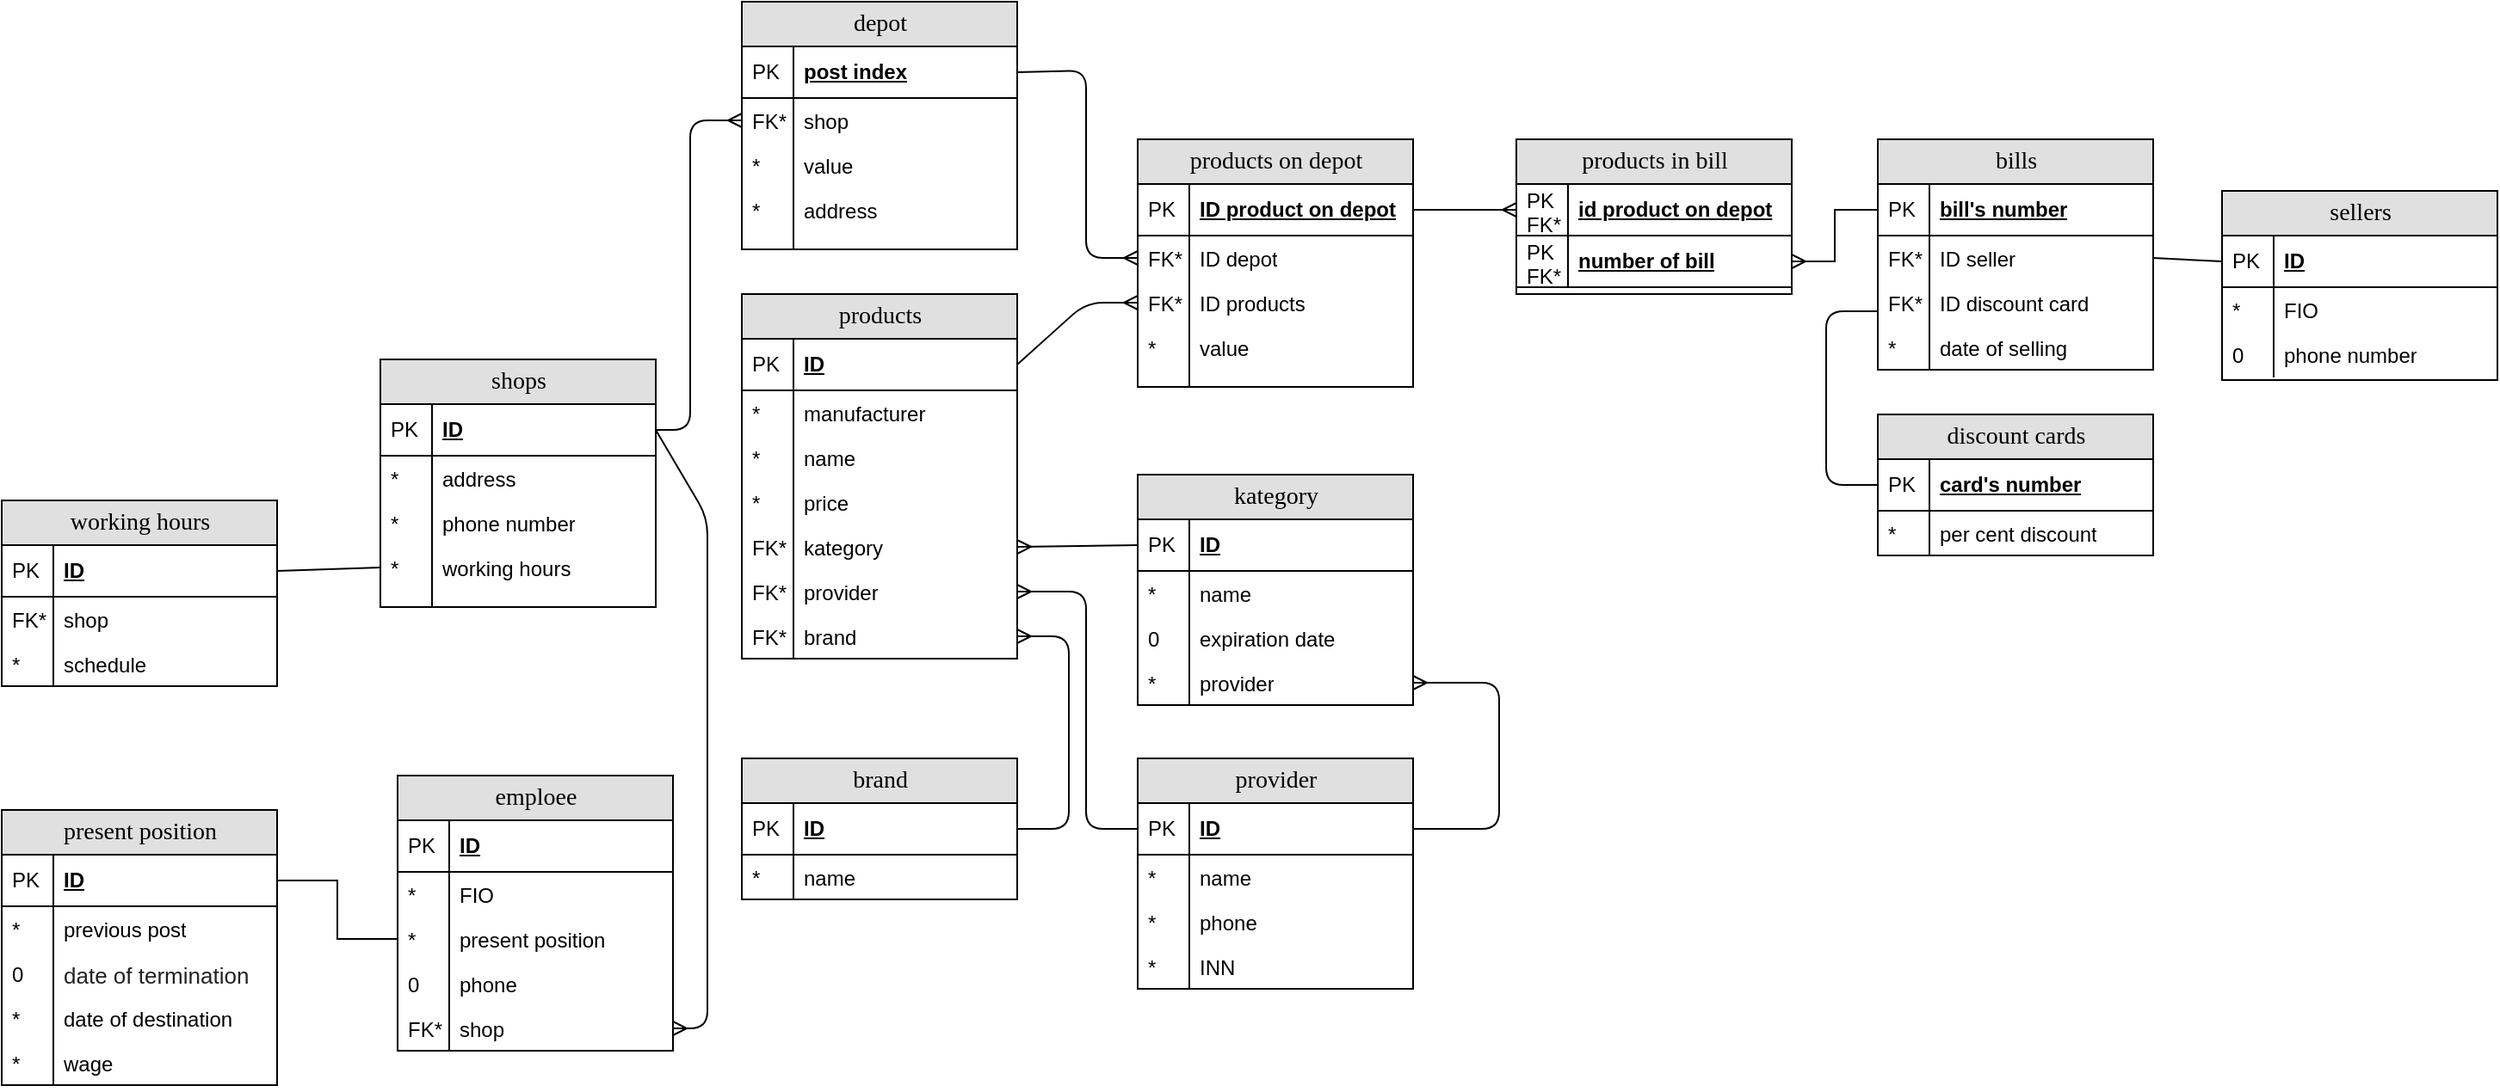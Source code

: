 <mxfile version="14.8.4" type="github">
  <diagram name="Page-1" id="e56a1550-8fbb-45ad-956c-1786394a9013">
    <mxGraphModel dx="1351" dy="923" grid="1" gridSize="10" guides="1" tooltips="1" connect="1" arrows="1" fold="1" page="1" pageScale="1" pageWidth="1700" pageHeight="1100" background="none" math="0" shadow="0">
      <root>
        <mxCell id="0" />
        <mxCell id="1" parent="0" />
        <mxCell id="2e49270ec7c68f3f-80" value="&lt;font style=&quot;vertical-align: inherit&quot;&gt;&lt;font style=&quot;vertical-align: inherit&quot;&gt;shops&lt;/font&gt;&lt;/font&gt;" style="swimlane;html=1;fontStyle=0;childLayout=stackLayout;horizontal=1;startSize=26;fillColor=#e0e0e0;horizontalStack=0;resizeParent=1;resizeLast=0;collapsible=1;marginBottom=0;swimlaneFillColor=#ffffff;align=center;rounded=0;shadow=0;comic=0;labelBackgroundColor=none;strokeWidth=1;fontFamily=Verdana;fontSize=14" parent="1" vertex="1">
          <mxGeometry x="400" y="278" width="160" height="144" as="geometry">
            <mxRectangle x="30" y="358" width="70" height="26" as="alternateBounds" />
          </mxGeometry>
        </mxCell>
        <mxCell id="2e49270ec7c68f3f-81" value="ID" style="shape=partialRectangle;top=0;left=0;right=0;bottom=1;html=1;align=left;verticalAlign=middle;fillColor=none;spacingLeft=34;spacingRight=4;whiteSpace=wrap;overflow=hidden;rotatable=0;points=[[0,0.5],[1,0.5]];portConstraint=eastwest;dropTarget=0;fontStyle=5;" parent="2e49270ec7c68f3f-80" vertex="1">
          <mxGeometry y="26" width="160" height="30" as="geometry" />
        </mxCell>
        <mxCell id="2e49270ec7c68f3f-82" value="PK" style="shape=partialRectangle;top=0;left=0;bottom=0;html=1;fillColor=none;align=left;verticalAlign=middle;spacingLeft=4;spacingRight=4;whiteSpace=wrap;overflow=hidden;rotatable=0;points=[];portConstraint=eastwest;part=1;" parent="2e49270ec7c68f3f-81" vertex="1" connectable="0">
          <mxGeometry width="30" height="30" as="geometry" />
        </mxCell>
        <mxCell id="2e49270ec7c68f3f-83" value="&lt;font style=&quot;vertical-align: inherit&quot;&gt;&lt;font style=&quot;vertical-align: inherit&quot;&gt;аddress&lt;/font&gt;&lt;/font&gt;" style="shape=partialRectangle;top=0;left=0;right=0;bottom=0;html=1;align=left;verticalAlign=top;fillColor=none;spacingLeft=34;spacingRight=4;whiteSpace=wrap;overflow=hidden;rotatable=0;points=[[0,0.5],[1,0.5]];portConstraint=eastwest;dropTarget=0;" parent="2e49270ec7c68f3f-80" vertex="1">
          <mxGeometry y="56" width="160" height="26" as="geometry" />
        </mxCell>
        <mxCell id="2e49270ec7c68f3f-84" value="*" style="shape=partialRectangle;top=0;left=0;bottom=0;html=1;fillColor=none;align=left;verticalAlign=top;spacingLeft=4;spacingRight=4;whiteSpace=wrap;overflow=hidden;rotatable=0;points=[];portConstraint=eastwest;part=1;" parent="2e49270ec7c68f3f-83" vertex="1" connectable="0">
          <mxGeometry width="30" height="26" as="geometry" />
        </mxCell>
        <mxCell id="2e49270ec7c68f3f-85" value="phone number" style="shape=partialRectangle;top=0;left=0;right=0;bottom=0;html=1;align=left;verticalAlign=top;fillColor=none;spacingLeft=34;spacingRight=4;whiteSpace=wrap;overflow=hidden;rotatable=0;points=[[0,0.5],[1,0.5]];portConstraint=eastwest;dropTarget=0;" parent="2e49270ec7c68f3f-80" vertex="1">
          <mxGeometry y="82" width="160" height="26" as="geometry" />
        </mxCell>
        <mxCell id="2e49270ec7c68f3f-86" value="*" style="shape=partialRectangle;top=0;left=0;bottom=0;html=1;fillColor=none;align=left;verticalAlign=top;spacingLeft=4;spacingRight=4;whiteSpace=wrap;overflow=hidden;rotatable=0;points=[];portConstraint=eastwest;part=1;" parent="2e49270ec7c68f3f-85" vertex="1" connectable="0">
          <mxGeometry width="30" height="26" as="geometry" />
        </mxCell>
        <mxCell id="2e49270ec7c68f3f-87" value="working hours" style="shape=partialRectangle;top=0;left=0;right=0;bottom=0;html=1;align=left;verticalAlign=top;fillColor=none;spacingLeft=34;spacingRight=4;whiteSpace=wrap;overflow=hidden;rotatable=0;points=[[0,0.5],[1,0.5]];portConstraint=eastwest;dropTarget=0;" parent="2e49270ec7c68f3f-80" vertex="1">
          <mxGeometry y="108" width="160" height="26" as="geometry" />
        </mxCell>
        <mxCell id="2e49270ec7c68f3f-88" value="*" style="shape=partialRectangle;top=0;left=0;bottom=0;html=1;fillColor=none;align=left;verticalAlign=top;spacingLeft=4;spacingRight=4;whiteSpace=wrap;overflow=hidden;rotatable=0;points=[];portConstraint=eastwest;part=1;" parent="2e49270ec7c68f3f-87" vertex="1" connectable="0">
          <mxGeometry width="30" height="26" as="geometry" />
        </mxCell>
        <mxCell id="2e49270ec7c68f3f-89" value="" style="shape=partialRectangle;top=0;left=0;right=0;bottom=0;html=1;align=left;verticalAlign=top;fillColor=none;spacingLeft=34;spacingRight=4;whiteSpace=wrap;overflow=hidden;rotatable=0;points=[[0,0.5],[1,0.5]];portConstraint=eastwest;dropTarget=0;" parent="2e49270ec7c68f3f-80" vertex="1">
          <mxGeometry y="134" width="160" height="10" as="geometry" />
        </mxCell>
        <mxCell id="2e49270ec7c68f3f-90" value="" style="shape=partialRectangle;top=0;left=0;bottom=0;html=1;fillColor=none;align=left;verticalAlign=top;spacingLeft=4;spacingRight=4;whiteSpace=wrap;overflow=hidden;rotatable=0;points=[];portConstraint=eastwest;part=1;" parent="2e49270ec7c68f3f-89" vertex="1" connectable="0">
          <mxGeometry width="30" height="10" as="geometry" />
        </mxCell>
        <mxCell id="h9xMNUKcwp_KZLbuXdg8-1" value="&lt;font style=&quot;vertical-align: inherit&quot;&gt;&lt;font style=&quot;vertical-align: inherit&quot;&gt;depot&lt;/font&gt;&lt;/font&gt;" style="swimlane;html=1;fontStyle=0;childLayout=stackLayout;horizontal=1;startSize=26;fillColor=#e0e0e0;horizontalStack=0;resizeParent=1;resizeLast=0;collapsible=1;marginBottom=0;swimlaneFillColor=#ffffff;align=center;rounded=0;shadow=0;comic=0;labelBackgroundColor=none;strokeWidth=1;fontFamily=Verdana;fontSize=14" vertex="1" parent="1">
          <mxGeometry x="610" y="70" width="160" height="144" as="geometry">
            <mxRectangle x="30" y="358" width="70" height="26" as="alternateBounds" />
          </mxGeometry>
        </mxCell>
        <mxCell id="h9xMNUKcwp_KZLbuXdg8-2" value="post index" style="shape=partialRectangle;top=0;left=0;right=0;bottom=1;html=1;align=left;verticalAlign=middle;fillColor=none;spacingLeft=34;spacingRight=4;whiteSpace=wrap;overflow=hidden;rotatable=0;points=[[0,0.5],[1,0.5]];portConstraint=eastwest;dropTarget=0;fontStyle=5;" vertex="1" parent="h9xMNUKcwp_KZLbuXdg8-1">
          <mxGeometry y="26" width="160" height="30" as="geometry" />
        </mxCell>
        <mxCell id="h9xMNUKcwp_KZLbuXdg8-3" value="PK" style="shape=partialRectangle;top=0;left=0;bottom=0;html=1;fillColor=none;align=left;verticalAlign=middle;spacingLeft=4;spacingRight=4;whiteSpace=wrap;overflow=hidden;rotatable=0;points=[];portConstraint=eastwest;part=1;" vertex="1" connectable="0" parent="h9xMNUKcwp_KZLbuXdg8-2">
          <mxGeometry width="30" height="30" as="geometry" />
        </mxCell>
        <mxCell id="h9xMNUKcwp_KZLbuXdg8-4" value="&lt;font style=&quot;vertical-align: inherit&quot;&gt;&lt;font style=&quot;vertical-align: inherit&quot;&gt;shop&lt;/font&gt;&lt;/font&gt;" style="shape=partialRectangle;top=0;left=0;right=0;bottom=0;html=1;align=left;verticalAlign=top;fillColor=none;spacingLeft=34;spacingRight=4;whiteSpace=wrap;overflow=hidden;rotatable=0;points=[[0,0.5],[1,0.5]];portConstraint=eastwest;dropTarget=0;" vertex="1" parent="h9xMNUKcwp_KZLbuXdg8-1">
          <mxGeometry y="56" width="160" height="26" as="geometry" />
        </mxCell>
        <mxCell id="h9xMNUKcwp_KZLbuXdg8-5" value="FK*" style="shape=partialRectangle;top=0;left=0;bottom=0;html=1;fillColor=none;align=left;verticalAlign=top;spacingLeft=4;spacingRight=4;whiteSpace=wrap;overflow=hidden;rotatable=0;points=[];portConstraint=eastwest;part=1;" vertex="1" connectable="0" parent="h9xMNUKcwp_KZLbuXdg8-4">
          <mxGeometry width="30" height="26" as="geometry" />
        </mxCell>
        <mxCell id="h9xMNUKcwp_KZLbuXdg8-6" value="value" style="shape=partialRectangle;top=0;left=0;right=0;bottom=0;html=1;align=left;verticalAlign=top;fillColor=none;spacingLeft=34;spacingRight=4;whiteSpace=wrap;overflow=hidden;rotatable=0;points=[[0,0.5],[1,0.5]];portConstraint=eastwest;dropTarget=0;" vertex="1" parent="h9xMNUKcwp_KZLbuXdg8-1">
          <mxGeometry y="82" width="160" height="26" as="geometry" />
        </mxCell>
        <mxCell id="h9xMNUKcwp_KZLbuXdg8-7" value="*" style="shape=partialRectangle;top=0;left=0;bottom=0;html=1;fillColor=none;align=left;verticalAlign=top;spacingLeft=4;spacingRight=4;whiteSpace=wrap;overflow=hidden;rotatable=0;points=[];portConstraint=eastwest;part=1;" vertex="1" connectable="0" parent="h9xMNUKcwp_KZLbuXdg8-6">
          <mxGeometry width="30" height="26" as="geometry" />
        </mxCell>
        <mxCell id="h9xMNUKcwp_KZLbuXdg8-8" value="address" style="shape=partialRectangle;top=0;left=0;right=0;bottom=0;html=1;align=left;verticalAlign=top;fillColor=none;spacingLeft=34;spacingRight=4;whiteSpace=wrap;overflow=hidden;rotatable=0;points=[[0,0.5],[1,0.5]];portConstraint=eastwest;dropTarget=0;" vertex="1" parent="h9xMNUKcwp_KZLbuXdg8-1">
          <mxGeometry y="108" width="160" height="26" as="geometry" />
        </mxCell>
        <mxCell id="h9xMNUKcwp_KZLbuXdg8-9" value="*" style="shape=partialRectangle;top=0;left=0;bottom=0;html=1;fillColor=none;align=left;verticalAlign=top;spacingLeft=4;spacingRight=4;whiteSpace=wrap;overflow=hidden;rotatable=0;points=[];portConstraint=eastwest;part=1;" vertex="1" connectable="0" parent="h9xMNUKcwp_KZLbuXdg8-8">
          <mxGeometry width="30" height="26" as="geometry" />
        </mxCell>
        <mxCell id="h9xMNUKcwp_KZLbuXdg8-10" value="" style="shape=partialRectangle;top=0;left=0;right=0;bottom=0;html=1;align=left;verticalAlign=top;fillColor=none;spacingLeft=34;spacingRight=4;whiteSpace=wrap;overflow=hidden;rotatable=0;points=[[0,0.5],[1,0.5]];portConstraint=eastwest;dropTarget=0;" vertex="1" parent="h9xMNUKcwp_KZLbuXdg8-1">
          <mxGeometry y="134" width="160" height="10" as="geometry" />
        </mxCell>
        <mxCell id="h9xMNUKcwp_KZLbuXdg8-11" value="" style="shape=partialRectangle;top=0;left=0;bottom=0;html=1;fillColor=none;align=left;verticalAlign=top;spacingLeft=4;spacingRight=4;whiteSpace=wrap;overflow=hidden;rotatable=0;points=[];portConstraint=eastwest;part=1;" vertex="1" connectable="0" parent="h9xMNUKcwp_KZLbuXdg8-10">
          <mxGeometry width="30" height="10" as="geometry" />
        </mxCell>
        <mxCell id="h9xMNUKcwp_KZLbuXdg8-12" value="" style="endArrow=ERmany;html=1;exitX=1;exitY=0.5;exitDx=0;exitDy=0;entryX=0;entryY=0.5;entryDx=0;entryDy=0;endFill=0;" edge="1" parent="1" source="2e49270ec7c68f3f-81" target="h9xMNUKcwp_KZLbuXdg8-4">
          <mxGeometry width="50" height="50" relative="1" as="geometry">
            <mxPoint x="600" y="400" as="sourcePoint" />
            <mxPoint x="650" y="350" as="targetPoint" />
            <Array as="points">
              <mxPoint x="580" y="319" />
              <mxPoint x="580" y="139" />
            </Array>
          </mxGeometry>
        </mxCell>
        <mxCell id="h9xMNUKcwp_KZLbuXdg8-13" value="&lt;font style=&quot;vertical-align: inherit&quot;&gt;&lt;font style=&quot;vertical-align: inherit&quot;&gt;emploee&lt;/font&gt;&lt;/font&gt;" style="swimlane;html=1;fontStyle=0;childLayout=stackLayout;horizontal=1;startSize=26;fillColor=#e0e0e0;horizontalStack=0;resizeParent=1;resizeLast=0;collapsible=1;marginBottom=0;swimlaneFillColor=#ffffff;align=center;rounded=0;shadow=0;comic=0;labelBackgroundColor=none;strokeWidth=1;fontFamily=Verdana;fontSize=14" vertex="1" parent="1">
          <mxGeometry x="410" y="520" width="160" height="160" as="geometry">
            <mxRectangle x="30" y="358" width="70" height="26" as="alternateBounds" />
          </mxGeometry>
        </mxCell>
        <mxCell id="h9xMNUKcwp_KZLbuXdg8-14" value="ID" style="shape=partialRectangle;top=0;left=0;right=0;bottom=1;html=1;align=left;verticalAlign=middle;fillColor=none;spacingLeft=34;spacingRight=4;whiteSpace=wrap;overflow=hidden;rotatable=0;points=[[0,0.5],[1,0.5]];portConstraint=eastwest;dropTarget=0;fontStyle=5;" vertex="1" parent="h9xMNUKcwp_KZLbuXdg8-13">
          <mxGeometry y="26" width="160" height="30" as="geometry" />
        </mxCell>
        <mxCell id="h9xMNUKcwp_KZLbuXdg8-15" value="PK" style="shape=partialRectangle;top=0;left=0;bottom=0;html=1;fillColor=none;align=left;verticalAlign=middle;spacingLeft=4;spacingRight=4;whiteSpace=wrap;overflow=hidden;rotatable=0;points=[];portConstraint=eastwest;part=1;" vertex="1" connectable="0" parent="h9xMNUKcwp_KZLbuXdg8-14">
          <mxGeometry width="30" height="30" as="geometry" />
        </mxCell>
        <mxCell id="h9xMNUKcwp_KZLbuXdg8-16" value="&lt;font style=&quot;vertical-align: inherit&quot;&gt;&lt;font style=&quot;vertical-align: inherit&quot;&gt;FIO&lt;/font&gt;&lt;/font&gt;" style="shape=partialRectangle;top=0;left=0;right=0;bottom=0;html=1;align=left;verticalAlign=top;fillColor=none;spacingLeft=34;spacingRight=4;whiteSpace=wrap;overflow=hidden;rotatable=0;points=[[0,0.5],[1,0.5]];portConstraint=eastwest;dropTarget=0;" vertex="1" parent="h9xMNUKcwp_KZLbuXdg8-13">
          <mxGeometry y="56" width="160" height="26" as="geometry" />
        </mxCell>
        <mxCell id="h9xMNUKcwp_KZLbuXdg8-17" value="*" style="shape=partialRectangle;top=0;left=0;bottom=0;html=1;fillColor=none;align=left;verticalAlign=top;spacingLeft=4;spacingRight=4;whiteSpace=wrap;overflow=hidden;rotatable=0;points=[];portConstraint=eastwest;part=1;" vertex="1" connectable="0" parent="h9xMNUKcwp_KZLbuXdg8-16">
          <mxGeometry width="30" height="26" as="geometry" />
        </mxCell>
        <mxCell id="h9xMNUKcwp_KZLbuXdg8-18" value="present position" style="shape=partialRectangle;top=0;left=0;right=0;bottom=0;html=1;align=left;verticalAlign=top;fillColor=none;spacingLeft=34;spacingRight=4;whiteSpace=wrap;overflow=hidden;rotatable=0;points=[[0,0.5],[1,0.5]];portConstraint=eastwest;dropTarget=0;" vertex="1" parent="h9xMNUKcwp_KZLbuXdg8-13">
          <mxGeometry y="82" width="160" height="26" as="geometry" />
        </mxCell>
        <mxCell id="h9xMNUKcwp_KZLbuXdg8-19" value="*" style="shape=partialRectangle;top=0;left=0;bottom=0;html=1;fillColor=none;align=left;verticalAlign=top;spacingLeft=4;spacingRight=4;whiteSpace=wrap;overflow=hidden;rotatable=0;points=[];portConstraint=eastwest;part=1;" vertex="1" connectable="0" parent="h9xMNUKcwp_KZLbuXdg8-18">
          <mxGeometry width="30" height="26" as="geometry" />
        </mxCell>
        <mxCell id="h9xMNUKcwp_KZLbuXdg8-24" value="phone" style="shape=partialRectangle;top=0;left=0;right=0;bottom=0;html=1;align=left;verticalAlign=top;fillColor=none;spacingLeft=34;spacingRight=4;whiteSpace=wrap;overflow=hidden;rotatable=0;points=[[0,0.5],[1,0.5]];portConstraint=eastwest;dropTarget=0;" vertex="1" parent="h9xMNUKcwp_KZLbuXdg8-13">
          <mxGeometry y="108" width="160" height="26" as="geometry" />
        </mxCell>
        <mxCell id="h9xMNUKcwp_KZLbuXdg8-25" value="0" style="shape=partialRectangle;top=0;left=0;bottom=0;html=1;fillColor=none;align=left;verticalAlign=top;spacingLeft=4;spacingRight=4;whiteSpace=wrap;overflow=hidden;rotatable=0;points=[];portConstraint=eastwest;part=1;" vertex="1" connectable="0" parent="h9xMNUKcwp_KZLbuXdg8-24">
          <mxGeometry width="30" height="26" as="geometry" />
        </mxCell>
        <mxCell id="h9xMNUKcwp_KZLbuXdg8-27" value="shop" style="shape=partialRectangle;top=0;left=0;right=0;bottom=0;html=1;align=left;verticalAlign=top;fillColor=none;spacingLeft=34;spacingRight=4;whiteSpace=wrap;overflow=hidden;rotatable=0;points=[[0,0.5],[1,0.5]];portConstraint=eastwest;dropTarget=0;" vertex="1" parent="h9xMNUKcwp_KZLbuXdg8-13">
          <mxGeometry y="134" width="160" height="26" as="geometry" />
        </mxCell>
        <mxCell id="h9xMNUKcwp_KZLbuXdg8-28" value="FK*" style="shape=partialRectangle;top=0;left=0;bottom=0;html=1;fillColor=none;align=left;verticalAlign=top;spacingLeft=4;spacingRight=4;whiteSpace=wrap;overflow=hidden;rotatable=0;points=[];portConstraint=eastwest;part=1;" vertex="1" connectable="0" parent="h9xMNUKcwp_KZLbuXdg8-27">
          <mxGeometry width="30" height="26" as="geometry" />
        </mxCell>
        <mxCell id="h9xMNUKcwp_KZLbuXdg8-29" value="" style="endArrow=ERmany;html=1;exitX=1;exitY=0.5;exitDx=0;exitDy=0;entryX=1;entryY=0.5;entryDx=0;entryDy=0;endFill=0;" edge="1" parent="1" source="2e49270ec7c68f3f-81" target="h9xMNUKcwp_KZLbuXdg8-27">
          <mxGeometry width="50" height="50" relative="1" as="geometry">
            <mxPoint x="670" y="400" as="sourcePoint" />
            <mxPoint x="720" y="350" as="targetPoint" />
            <Array as="points">
              <mxPoint x="590" y="370" />
              <mxPoint x="590" y="667" />
            </Array>
          </mxGeometry>
        </mxCell>
        <mxCell id="h9xMNUKcwp_KZLbuXdg8-30" value="products" style="swimlane;html=1;fontStyle=0;childLayout=stackLayout;horizontal=1;startSize=26;fillColor=#e0e0e0;horizontalStack=0;resizeParent=1;resizeLast=0;collapsible=1;marginBottom=0;swimlaneFillColor=#ffffff;align=center;rounded=0;shadow=0;comic=0;labelBackgroundColor=none;strokeWidth=1;fontFamily=Verdana;fontSize=14" vertex="1" parent="1">
          <mxGeometry x="610" y="240" width="160" height="212" as="geometry">
            <mxRectangle x="30" y="358" width="70" height="26" as="alternateBounds" />
          </mxGeometry>
        </mxCell>
        <mxCell id="h9xMNUKcwp_KZLbuXdg8-31" value="ID" style="shape=partialRectangle;top=0;left=0;right=0;bottom=1;html=1;align=left;verticalAlign=middle;fillColor=none;spacingLeft=34;spacingRight=4;whiteSpace=wrap;overflow=hidden;rotatable=0;points=[[0,0.5],[1,0.5]];portConstraint=eastwest;dropTarget=0;fontStyle=5;" vertex="1" parent="h9xMNUKcwp_KZLbuXdg8-30">
          <mxGeometry y="26" width="160" height="30" as="geometry" />
        </mxCell>
        <mxCell id="h9xMNUKcwp_KZLbuXdg8-32" value="PK" style="shape=partialRectangle;top=0;left=0;bottom=0;html=1;fillColor=none;align=left;verticalAlign=middle;spacingLeft=4;spacingRight=4;whiteSpace=wrap;overflow=hidden;rotatable=0;points=[];portConstraint=eastwest;part=1;" vertex="1" connectable="0" parent="h9xMNUKcwp_KZLbuXdg8-31">
          <mxGeometry width="30" height="30" as="geometry" />
        </mxCell>
        <mxCell id="h9xMNUKcwp_KZLbuXdg8-33" value="manufacturer" style="shape=partialRectangle;top=0;left=0;right=0;bottom=0;html=1;align=left;verticalAlign=top;fillColor=none;spacingLeft=34;spacingRight=4;whiteSpace=wrap;overflow=hidden;rotatable=0;points=[[0,0.5],[1,0.5]];portConstraint=eastwest;dropTarget=0;" vertex="1" parent="h9xMNUKcwp_KZLbuXdg8-30">
          <mxGeometry y="56" width="160" height="26" as="geometry" />
        </mxCell>
        <mxCell id="h9xMNUKcwp_KZLbuXdg8-34" value="*" style="shape=partialRectangle;top=0;left=0;bottom=0;html=1;fillColor=none;align=left;verticalAlign=top;spacingLeft=4;spacingRight=4;whiteSpace=wrap;overflow=hidden;rotatable=0;points=[];portConstraint=eastwest;part=1;" vertex="1" connectable="0" parent="h9xMNUKcwp_KZLbuXdg8-33">
          <mxGeometry width="30" height="26" as="geometry" />
        </mxCell>
        <mxCell id="h9xMNUKcwp_KZLbuXdg8-35" value="name" style="shape=partialRectangle;top=0;left=0;right=0;bottom=0;html=1;align=left;verticalAlign=top;fillColor=none;spacingLeft=34;spacingRight=4;whiteSpace=wrap;overflow=hidden;rotatable=0;points=[[0,0.5],[1,0.5]];portConstraint=eastwest;dropTarget=0;" vertex="1" parent="h9xMNUKcwp_KZLbuXdg8-30">
          <mxGeometry y="82" width="160" height="26" as="geometry" />
        </mxCell>
        <mxCell id="h9xMNUKcwp_KZLbuXdg8-36" value="*" style="shape=partialRectangle;top=0;left=0;bottom=0;html=1;fillColor=none;align=left;verticalAlign=top;spacingLeft=4;spacingRight=4;whiteSpace=wrap;overflow=hidden;rotatable=0;points=[];portConstraint=eastwest;part=1;" vertex="1" connectable="0" parent="h9xMNUKcwp_KZLbuXdg8-35">
          <mxGeometry width="30" height="26" as="geometry" />
        </mxCell>
        <mxCell id="h9xMNUKcwp_KZLbuXdg8-37" value="price" style="shape=partialRectangle;top=0;left=0;right=0;bottom=0;html=1;align=left;verticalAlign=top;fillColor=none;spacingLeft=34;spacingRight=4;whiteSpace=wrap;overflow=hidden;rotatable=0;points=[[0,0.5],[1,0.5]];portConstraint=eastwest;dropTarget=0;" vertex="1" parent="h9xMNUKcwp_KZLbuXdg8-30">
          <mxGeometry y="108" width="160" height="26" as="geometry" />
        </mxCell>
        <mxCell id="h9xMNUKcwp_KZLbuXdg8-38" value="*" style="shape=partialRectangle;top=0;left=0;bottom=0;html=1;fillColor=none;align=left;verticalAlign=top;spacingLeft=4;spacingRight=4;whiteSpace=wrap;overflow=hidden;rotatable=0;points=[];portConstraint=eastwest;part=1;" vertex="1" connectable="0" parent="h9xMNUKcwp_KZLbuXdg8-37">
          <mxGeometry width="30" height="26" as="geometry" />
        </mxCell>
        <mxCell id="h9xMNUKcwp_KZLbuXdg8-52" value="kategory" style="shape=partialRectangle;top=0;left=0;right=0;bottom=0;html=1;align=left;verticalAlign=top;fillColor=none;spacingLeft=34;spacingRight=4;whiteSpace=wrap;overflow=hidden;rotatable=0;points=[[0,0.5],[1,0.5]];portConstraint=eastwest;dropTarget=0;" vertex="1" parent="h9xMNUKcwp_KZLbuXdg8-30">
          <mxGeometry y="134" width="160" height="26" as="geometry" />
        </mxCell>
        <mxCell id="h9xMNUKcwp_KZLbuXdg8-53" value="FK*" style="shape=partialRectangle;top=0;left=0;bottom=0;html=1;fillColor=none;align=left;verticalAlign=top;spacingLeft=4;spacingRight=4;whiteSpace=wrap;overflow=hidden;rotatable=0;points=[];portConstraint=eastwest;part=1;" vertex="1" connectable="0" parent="h9xMNUKcwp_KZLbuXdg8-52">
          <mxGeometry width="30" height="26" as="geometry" />
        </mxCell>
        <mxCell id="h9xMNUKcwp_KZLbuXdg8-54" value="provider" style="shape=partialRectangle;top=0;left=0;right=0;bottom=0;html=1;align=left;verticalAlign=top;fillColor=none;spacingLeft=34;spacingRight=4;whiteSpace=wrap;overflow=hidden;rotatable=0;points=[[0,0.5],[1,0.5]];portConstraint=eastwest;dropTarget=0;" vertex="1" parent="h9xMNUKcwp_KZLbuXdg8-30">
          <mxGeometry y="160" width="160" height="26" as="geometry" />
        </mxCell>
        <mxCell id="h9xMNUKcwp_KZLbuXdg8-55" value="FK*" style="shape=partialRectangle;top=0;left=0;bottom=0;html=1;fillColor=none;align=left;verticalAlign=top;spacingLeft=4;spacingRight=4;whiteSpace=wrap;overflow=hidden;rotatable=0;points=[];portConstraint=eastwest;part=1;" vertex="1" connectable="0" parent="h9xMNUKcwp_KZLbuXdg8-54">
          <mxGeometry width="30" height="26" as="geometry" />
        </mxCell>
        <mxCell id="h9xMNUKcwp_KZLbuXdg8-70" value="brand" style="shape=partialRectangle;top=0;left=0;right=0;bottom=0;html=1;align=left;verticalAlign=top;fillColor=none;spacingLeft=34;spacingRight=4;whiteSpace=wrap;overflow=hidden;rotatable=0;points=[[0,0.5],[1,0.5]];portConstraint=eastwest;dropTarget=0;" vertex="1" parent="h9xMNUKcwp_KZLbuXdg8-30">
          <mxGeometry y="186" width="160" height="26" as="geometry" />
        </mxCell>
        <mxCell id="h9xMNUKcwp_KZLbuXdg8-71" value="FK*" style="shape=partialRectangle;top=0;left=0;bottom=0;html=1;fillColor=none;align=left;verticalAlign=top;spacingLeft=4;spacingRight=4;whiteSpace=wrap;overflow=hidden;rotatable=0;points=[];portConstraint=eastwest;part=1;" vertex="1" connectable="0" parent="h9xMNUKcwp_KZLbuXdg8-70">
          <mxGeometry width="30" height="26" as="geometry" />
        </mxCell>
        <mxCell id="h9xMNUKcwp_KZLbuXdg8-41" value="kategory" style="swimlane;html=1;fontStyle=0;childLayout=stackLayout;horizontal=1;startSize=26;fillColor=#e0e0e0;horizontalStack=0;resizeParent=1;resizeLast=0;collapsible=1;marginBottom=0;swimlaneFillColor=#ffffff;align=center;rounded=0;shadow=0;comic=0;labelBackgroundColor=none;strokeWidth=1;fontFamily=Verdana;fontSize=14" vertex="1" parent="1">
          <mxGeometry x="840" y="345" width="160" height="134" as="geometry">
            <mxRectangle x="30" y="358" width="70" height="26" as="alternateBounds" />
          </mxGeometry>
        </mxCell>
        <mxCell id="h9xMNUKcwp_KZLbuXdg8-42" value="ID" style="shape=partialRectangle;top=0;left=0;right=0;bottom=1;html=1;align=left;verticalAlign=middle;fillColor=none;spacingLeft=34;spacingRight=4;whiteSpace=wrap;overflow=hidden;rotatable=0;points=[[0,0.5],[1,0.5]];portConstraint=eastwest;dropTarget=0;fontStyle=5;" vertex="1" parent="h9xMNUKcwp_KZLbuXdg8-41">
          <mxGeometry y="26" width="160" height="30" as="geometry" />
        </mxCell>
        <mxCell id="h9xMNUKcwp_KZLbuXdg8-43" value="PK" style="shape=partialRectangle;top=0;left=0;bottom=0;html=1;fillColor=none;align=left;verticalAlign=middle;spacingLeft=4;spacingRight=4;whiteSpace=wrap;overflow=hidden;rotatable=0;points=[];portConstraint=eastwest;part=1;" vertex="1" connectable="0" parent="h9xMNUKcwp_KZLbuXdg8-42">
          <mxGeometry width="30" height="30" as="geometry" />
        </mxCell>
        <mxCell id="h9xMNUKcwp_KZLbuXdg8-44" value="name" style="shape=partialRectangle;top=0;left=0;right=0;bottom=0;html=1;align=left;verticalAlign=top;fillColor=none;spacingLeft=34;spacingRight=4;whiteSpace=wrap;overflow=hidden;rotatable=0;points=[[0,0.5],[1,0.5]];portConstraint=eastwest;dropTarget=0;" vertex="1" parent="h9xMNUKcwp_KZLbuXdg8-41">
          <mxGeometry y="56" width="160" height="26" as="geometry" />
        </mxCell>
        <mxCell id="h9xMNUKcwp_KZLbuXdg8-45" value="*" style="shape=partialRectangle;top=0;left=0;bottom=0;html=1;fillColor=none;align=left;verticalAlign=top;spacingLeft=4;spacingRight=4;whiteSpace=wrap;overflow=hidden;rotatable=0;points=[];portConstraint=eastwest;part=1;" vertex="1" connectable="0" parent="h9xMNUKcwp_KZLbuXdg8-44">
          <mxGeometry width="30" height="26" as="geometry" />
        </mxCell>
        <mxCell id="h9xMNUKcwp_KZLbuXdg8-46" value="expiration date" style="shape=partialRectangle;top=0;left=0;right=0;bottom=0;html=1;align=left;verticalAlign=top;fillColor=none;spacingLeft=34;spacingRight=4;whiteSpace=wrap;overflow=hidden;rotatable=0;points=[[0,0.5],[1,0.5]];portConstraint=eastwest;dropTarget=0;" vertex="1" parent="h9xMNUKcwp_KZLbuXdg8-41">
          <mxGeometry y="82" width="160" height="26" as="geometry" />
        </mxCell>
        <mxCell id="h9xMNUKcwp_KZLbuXdg8-47" value="0" style="shape=partialRectangle;top=0;left=0;bottom=0;html=1;fillColor=none;align=left;verticalAlign=top;spacingLeft=4;spacingRight=4;whiteSpace=wrap;overflow=hidden;rotatable=0;points=[];portConstraint=eastwest;part=1;" vertex="1" connectable="0" parent="h9xMNUKcwp_KZLbuXdg8-46">
          <mxGeometry width="30" height="26" as="geometry" />
        </mxCell>
        <mxCell id="h9xMNUKcwp_KZLbuXdg8-159" value="provider" style="shape=partialRectangle;top=0;left=0;right=0;bottom=0;html=1;align=left;verticalAlign=top;fillColor=none;spacingLeft=34;spacingRight=4;whiteSpace=wrap;overflow=hidden;rotatable=0;points=[[0,0.5],[1,0.5]];portConstraint=eastwest;dropTarget=0;" vertex="1" parent="h9xMNUKcwp_KZLbuXdg8-41">
          <mxGeometry y="108" width="160" height="26" as="geometry" />
        </mxCell>
        <mxCell id="h9xMNUKcwp_KZLbuXdg8-160" value="*" style="shape=partialRectangle;top=0;left=0;bottom=0;html=1;fillColor=none;align=left;verticalAlign=top;spacingLeft=4;spacingRight=4;whiteSpace=wrap;overflow=hidden;rotatable=0;points=[];portConstraint=eastwest;part=1;" vertex="1" connectable="0" parent="h9xMNUKcwp_KZLbuXdg8-159">
          <mxGeometry width="30" height="26" as="geometry" />
        </mxCell>
        <mxCell id="h9xMNUKcwp_KZLbuXdg8-56" value="" style="endArrow=ERmany;html=1;exitX=0;exitY=0.5;exitDx=0;exitDy=0;endFill=0;entryX=1;entryY=0.5;entryDx=0;entryDy=0;" edge="1" parent="1" source="h9xMNUKcwp_KZLbuXdg8-42" target="h9xMNUKcwp_KZLbuXdg8-52">
          <mxGeometry width="50" height="50" relative="1" as="geometry">
            <mxPoint x="670" y="360" as="sourcePoint" />
            <mxPoint x="790" y="380" as="targetPoint" />
          </mxGeometry>
        </mxCell>
        <mxCell id="h9xMNUKcwp_KZLbuXdg8-58" value="provider" style="swimlane;html=1;fontStyle=0;childLayout=stackLayout;horizontal=1;startSize=26;fillColor=#e0e0e0;horizontalStack=0;resizeParent=1;resizeLast=0;collapsible=1;marginBottom=0;swimlaneFillColor=#ffffff;align=center;rounded=0;shadow=0;comic=0;labelBackgroundColor=none;strokeWidth=1;fontFamily=Verdana;fontSize=14" vertex="1" parent="1">
          <mxGeometry x="840" y="510" width="160" height="134" as="geometry">
            <mxRectangle x="30" y="358" width="70" height="26" as="alternateBounds" />
          </mxGeometry>
        </mxCell>
        <mxCell id="h9xMNUKcwp_KZLbuXdg8-59" value="ID" style="shape=partialRectangle;top=0;left=0;right=0;bottom=1;html=1;align=left;verticalAlign=middle;fillColor=none;spacingLeft=34;spacingRight=4;whiteSpace=wrap;overflow=hidden;rotatable=0;points=[[0,0.5],[1,0.5]];portConstraint=eastwest;dropTarget=0;fontStyle=5;" vertex="1" parent="h9xMNUKcwp_KZLbuXdg8-58">
          <mxGeometry y="26" width="160" height="30" as="geometry" />
        </mxCell>
        <mxCell id="h9xMNUKcwp_KZLbuXdg8-60" value="PK" style="shape=partialRectangle;top=0;left=0;bottom=0;html=1;fillColor=none;align=left;verticalAlign=middle;spacingLeft=4;spacingRight=4;whiteSpace=wrap;overflow=hidden;rotatable=0;points=[];portConstraint=eastwest;part=1;" vertex="1" connectable="0" parent="h9xMNUKcwp_KZLbuXdg8-59">
          <mxGeometry width="30" height="30" as="geometry" />
        </mxCell>
        <mxCell id="h9xMNUKcwp_KZLbuXdg8-61" value="name" style="shape=partialRectangle;top=0;left=0;right=0;bottom=0;html=1;align=left;verticalAlign=top;fillColor=none;spacingLeft=34;spacingRight=4;whiteSpace=wrap;overflow=hidden;rotatable=0;points=[[0,0.5],[1,0.5]];portConstraint=eastwest;dropTarget=0;" vertex="1" parent="h9xMNUKcwp_KZLbuXdg8-58">
          <mxGeometry y="56" width="160" height="26" as="geometry" />
        </mxCell>
        <mxCell id="h9xMNUKcwp_KZLbuXdg8-62" value="*" style="shape=partialRectangle;top=0;left=0;bottom=0;html=1;fillColor=none;align=left;verticalAlign=top;spacingLeft=4;spacingRight=4;whiteSpace=wrap;overflow=hidden;rotatable=0;points=[];portConstraint=eastwest;part=1;" vertex="1" connectable="0" parent="h9xMNUKcwp_KZLbuXdg8-61">
          <mxGeometry width="30" height="26" as="geometry" />
        </mxCell>
        <mxCell id="h9xMNUKcwp_KZLbuXdg8-65" value="phone" style="shape=partialRectangle;top=0;left=0;right=0;bottom=0;html=1;align=left;verticalAlign=top;fillColor=none;spacingLeft=34;spacingRight=4;whiteSpace=wrap;overflow=hidden;rotatable=0;points=[[0,0.5],[1,0.5]];portConstraint=eastwest;dropTarget=0;" vertex="1" parent="h9xMNUKcwp_KZLbuXdg8-58">
          <mxGeometry y="82" width="160" height="26" as="geometry" />
        </mxCell>
        <mxCell id="h9xMNUKcwp_KZLbuXdg8-66" value="*" style="shape=partialRectangle;top=0;left=0;bottom=0;html=1;fillColor=none;align=left;verticalAlign=top;spacingLeft=4;spacingRight=4;whiteSpace=wrap;overflow=hidden;rotatable=0;points=[];portConstraint=eastwest;part=1;" vertex="1" connectable="0" parent="h9xMNUKcwp_KZLbuXdg8-65">
          <mxGeometry width="30" height="26" as="geometry" />
        </mxCell>
        <mxCell id="h9xMNUKcwp_KZLbuXdg8-67" value="INN" style="shape=partialRectangle;top=0;left=0;right=0;bottom=0;html=1;align=left;verticalAlign=top;fillColor=none;spacingLeft=34;spacingRight=4;whiteSpace=wrap;overflow=hidden;rotatable=0;points=[[0,0.5],[1,0.5]];portConstraint=eastwest;dropTarget=0;" vertex="1" parent="h9xMNUKcwp_KZLbuXdg8-58">
          <mxGeometry y="108" width="160" height="26" as="geometry" />
        </mxCell>
        <mxCell id="h9xMNUKcwp_KZLbuXdg8-68" value="*" style="shape=partialRectangle;top=0;left=0;bottom=0;html=1;fillColor=none;align=left;verticalAlign=top;spacingLeft=4;spacingRight=4;whiteSpace=wrap;overflow=hidden;rotatable=0;points=[];portConstraint=eastwest;part=1;" vertex="1" connectable="0" parent="h9xMNUKcwp_KZLbuXdg8-67">
          <mxGeometry width="30" height="26" as="geometry" />
        </mxCell>
        <mxCell id="h9xMNUKcwp_KZLbuXdg8-69" value="" style="endArrow=ERmany;html=1;entryX=1;entryY=0.5;entryDx=0;entryDy=0;endFill=0;exitX=0;exitY=0.5;exitDx=0;exitDy=0;" edge="1" parent="1" source="h9xMNUKcwp_KZLbuXdg8-59" target="h9xMNUKcwp_KZLbuXdg8-54">
          <mxGeometry width="50" height="50" relative="1" as="geometry">
            <mxPoint x="760" y="630" as="sourcePoint" />
            <mxPoint x="780" y="390" as="targetPoint" />
            <Array as="points">
              <mxPoint x="810" y="551" />
              <mxPoint x="810" y="413" />
            </Array>
          </mxGeometry>
        </mxCell>
        <mxCell id="h9xMNUKcwp_KZLbuXdg8-72" value="brand" style="swimlane;html=1;fontStyle=0;childLayout=stackLayout;horizontal=1;startSize=26;fillColor=#e0e0e0;horizontalStack=0;resizeParent=1;resizeLast=0;collapsible=1;marginBottom=0;swimlaneFillColor=#ffffff;align=center;rounded=0;shadow=0;comic=0;labelBackgroundColor=none;strokeWidth=1;fontFamily=Verdana;fontSize=14" vertex="1" parent="1">
          <mxGeometry x="610" y="510" width="160" height="82" as="geometry">
            <mxRectangle x="30" y="358" width="70" height="26" as="alternateBounds" />
          </mxGeometry>
        </mxCell>
        <mxCell id="h9xMNUKcwp_KZLbuXdg8-73" value="ID" style="shape=partialRectangle;top=0;left=0;right=0;bottom=1;html=1;align=left;verticalAlign=middle;fillColor=none;spacingLeft=34;spacingRight=4;whiteSpace=wrap;overflow=hidden;rotatable=0;points=[[0,0.5],[1,0.5]];portConstraint=eastwest;dropTarget=0;fontStyle=5;" vertex="1" parent="h9xMNUKcwp_KZLbuXdg8-72">
          <mxGeometry y="26" width="160" height="30" as="geometry" />
        </mxCell>
        <mxCell id="h9xMNUKcwp_KZLbuXdg8-74" value="PK" style="shape=partialRectangle;top=0;left=0;bottom=0;html=1;fillColor=none;align=left;verticalAlign=middle;spacingLeft=4;spacingRight=4;whiteSpace=wrap;overflow=hidden;rotatable=0;points=[];portConstraint=eastwest;part=1;" vertex="1" connectable="0" parent="h9xMNUKcwp_KZLbuXdg8-73">
          <mxGeometry width="30" height="30" as="geometry" />
        </mxCell>
        <mxCell id="h9xMNUKcwp_KZLbuXdg8-75" value="name" style="shape=partialRectangle;top=0;left=0;right=0;bottom=0;html=1;align=left;verticalAlign=top;fillColor=none;spacingLeft=34;spacingRight=4;whiteSpace=wrap;overflow=hidden;rotatable=0;points=[[0,0.5],[1,0.5]];portConstraint=eastwest;dropTarget=0;" vertex="1" parent="h9xMNUKcwp_KZLbuXdg8-72">
          <mxGeometry y="56" width="160" height="26" as="geometry" />
        </mxCell>
        <mxCell id="h9xMNUKcwp_KZLbuXdg8-76" value="*" style="shape=partialRectangle;top=0;left=0;bottom=0;html=1;fillColor=none;align=left;verticalAlign=top;spacingLeft=4;spacingRight=4;whiteSpace=wrap;overflow=hidden;rotatable=0;points=[];portConstraint=eastwest;part=1;" vertex="1" connectable="0" parent="h9xMNUKcwp_KZLbuXdg8-75">
          <mxGeometry width="30" height="26" as="geometry" />
        </mxCell>
        <mxCell id="h9xMNUKcwp_KZLbuXdg8-79" value="" style="endArrow=ERmany;html=1;exitX=1;exitY=0.5;exitDx=0;exitDy=0;entryX=1;entryY=0.5;entryDx=0;entryDy=0;startArrow=none;startFill=0;endFill=0;" edge="1" parent="1" source="h9xMNUKcwp_KZLbuXdg8-73" target="h9xMNUKcwp_KZLbuXdg8-70">
          <mxGeometry width="50" height="50" relative="1" as="geometry">
            <mxPoint x="730" y="440" as="sourcePoint" />
            <mxPoint x="780" y="390" as="targetPoint" />
            <Array as="points">
              <mxPoint x="800" y="551" />
              <mxPoint x="800" y="439" />
            </Array>
          </mxGeometry>
        </mxCell>
        <mxCell id="h9xMNUKcwp_KZLbuXdg8-80" value="&lt;font style=&quot;vertical-align: inherit&quot;&gt;&lt;font style=&quot;vertical-align: inherit&quot;&gt;products on depot&lt;/font&gt;&lt;/font&gt;" style="swimlane;html=1;fontStyle=0;childLayout=stackLayout;horizontal=1;startSize=26;fillColor=#e0e0e0;horizontalStack=0;resizeParent=1;resizeLast=0;collapsible=1;marginBottom=0;swimlaneFillColor=#ffffff;align=center;rounded=0;shadow=0;comic=0;labelBackgroundColor=none;strokeWidth=1;fontFamily=Verdana;fontSize=14" vertex="1" parent="1">
          <mxGeometry x="840" y="150" width="160" height="144" as="geometry">
            <mxRectangle x="30" y="358" width="70" height="26" as="alternateBounds" />
          </mxGeometry>
        </mxCell>
        <mxCell id="h9xMNUKcwp_KZLbuXdg8-81" value="ID product on depot" style="shape=partialRectangle;top=0;left=0;right=0;bottom=1;html=1;align=left;verticalAlign=middle;fillColor=none;spacingLeft=34;spacingRight=4;whiteSpace=wrap;overflow=hidden;rotatable=0;points=[[0,0.5],[1,0.5]];portConstraint=eastwest;dropTarget=0;fontStyle=5;" vertex="1" parent="h9xMNUKcwp_KZLbuXdg8-80">
          <mxGeometry y="26" width="160" height="30" as="geometry" />
        </mxCell>
        <mxCell id="h9xMNUKcwp_KZLbuXdg8-82" value="PK" style="shape=partialRectangle;top=0;left=0;bottom=0;html=1;fillColor=none;align=left;verticalAlign=middle;spacingLeft=4;spacingRight=4;whiteSpace=wrap;overflow=hidden;rotatable=0;points=[];portConstraint=eastwest;part=1;" vertex="1" connectable="0" parent="h9xMNUKcwp_KZLbuXdg8-81">
          <mxGeometry width="30" height="30" as="geometry" />
        </mxCell>
        <mxCell id="h9xMNUKcwp_KZLbuXdg8-85" value="ID depot" style="shape=partialRectangle;top=0;left=0;right=0;bottom=0;html=1;align=left;verticalAlign=top;fillColor=none;spacingLeft=34;spacingRight=4;whiteSpace=wrap;overflow=hidden;rotatable=0;points=[[0,0.5],[1,0.5]];portConstraint=eastwest;dropTarget=0;" vertex="1" parent="h9xMNUKcwp_KZLbuXdg8-80">
          <mxGeometry y="56" width="160" height="26" as="geometry" />
        </mxCell>
        <mxCell id="h9xMNUKcwp_KZLbuXdg8-86" value="FK*" style="shape=partialRectangle;top=0;left=0;bottom=0;html=1;fillColor=none;align=left;verticalAlign=top;spacingLeft=4;spacingRight=4;whiteSpace=wrap;overflow=hidden;rotatable=0;points=[];portConstraint=eastwest;part=1;" vertex="1" connectable="0" parent="h9xMNUKcwp_KZLbuXdg8-85">
          <mxGeometry width="30" height="26" as="geometry" />
        </mxCell>
        <mxCell id="h9xMNUKcwp_KZLbuXdg8-83" value="&lt;font style=&quot;vertical-align: inherit&quot;&gt;&lt;font style=&quot;vertical-align: inherit&quot;&gt;ID products&lt;/font&gt;&lt;/font&gt;" style="shape=partialRectangle;top=0;left=0;right=0;bottom=0;html=1;align=left;verticalAlign=top;fillColor=none;spacingLeft=34;spacingRight=4;whiteSpace=wrap;overflow=hidden;rotatable=0;points=[[0,0.5],[1,0.5]];portConstraint=eastwest;dropTarget=0;" vertex="1" parent="h9xMNUKcwp_KZLbuXdg8-80">
          <mxGeometry y="82" width="160" height="26" as="geometry" />
        </mxCell>
        <mxCell id="h9xMNUKcwp_KZLbuXdg8-84" value="FK*" style="shape=partialRectangle;top=0;left=0;bottom=0;html=1;fillColor=none;align=left;verticalAlign=top;spacingLeft=4;spacingRight=4;whiteSpace=wrap;overflow=hidden;rotatable=0;points=[];portConstraint=eastwest;part=1;" vertex="1" connectable="0" parent="h9xMNUKcwp_KZLbuXdg8-83">
          <mxGeometry width="30" height="26" as="geometry" />
        </mxCell>
        <mxCell id="h9xMNUKcwp_KZLbuXdg8-87" value="value" style="shape=partialRectangle;top=0;left=0;right=0;bottom=0;html=1;align=left;verticalAlign=top;fillColor=none;spacingLeft=34;spacingRight=4;whiteSpace=wrap;overflow=hidden;rotatable=0;points=[[0,0.5],[1,0.5]];portConstraint=eastwest;dropTarget=0;" vertex="1" parent="h9xMNUKcwp_KZLbuXdg8-80">
          <mxGeometry y="108" width="160" height="26" as="geometry" />
        </mxCell>
        <mxCell id="h9xMNUKcwp_KZLbuXdg8-88" value="*" style="shape=partialRectangle;top=0;left=0;bottom=0;html=1;fillColor=none;align=left;verticalAlign=top;spacingLeft=4;spacingRight=4;whiteSpace=wrap;overflow=hidden;rotatable=0;points=[];portConstraint=eastwest;part=1;" vertex="1" connectable="0" parent="h9xMNUKcwp_KZLbuXdg8-87">
          <mxGeometry width="30" height="26" as="geometry" />
        </mxCell>
        <mxCell id="h9xMNUKcwp_KZLbuXdg8-89" value="" style="shape=partialRectangle;top=0;left=0;right=0;bottom=0;html=1;align=left;verticalAlign=top;fillColor=none;spacingLeft=34;spacingRight=4;whiteSpace=wrap;overflow=hidden;rotatable=0;points=[[0,0.5],[1,0.5]];portConstraint=eastwest;dropTarget=0;" vertex="1" parent="h9xMNUKcwp_KZLbuXdg8-80">
          <mxGeometry y="134" width="160" height="10" as="geometry" />
        </mxCell>
        <mxCell id="h9xMNUKcwp_KZLbuXdg8-90" value="" style="shape=partialRectangle;top=0;left=0;bottom=0;html=1;fillColor=none;align=left;verticalAlign=top;spacingLeft=4;spacingRight=4;whiteSpace=wrap;overflow=hidden;rotatable=0;points=[];portConstraint=eastwest;part=1;" vertex="1" connectable="0" parent="h9xMNUKcwp_KZLbuXdg8-89">
          <mxGeometry width="30" height="10" as="geometry" />
        </mxCell>
        <mxCell id="h9xMNUKcwp_KZLbuXdg8-91" value="" style="endArrow=ERmany;html=1;entryX=0;entryY=0.5;entryDx=0;entryDy=0;exitX=1;exitY=0.5;exitDx=0;exitDy=0;endFill=0;" edge="1" parent="1" source="h9xMNUKcwp_KZLbuXdg8-31" target="h9xMNUKcwp_KZLbuXdg8-83">
          <mxGeometry width="50" height="50" relative="1" as="geometry">
            <mxPoint x="750" y="360" as="sourcePoint" />
            <mxPoint x="800" y="310" as="targetPoint" />
            <Array as="points">
              <mxPoint x="810" y="245" />
            </Array>
          </mxGeometry>
        </mxCell>
        <mxCell id="h9xMNUKcwp_KZLbuXdg8-92" value="" style="endArrow=ERmany;html=1;entryX=0;entryY=0.5;entryDx=0;entryDy=0;exitX=1;exitY=0.5;exitDx=0;exitDy=0;startArrow=none;startFill=0;endFill=0;" edge="1" parent="1" source="h9xMNUKcwp_KZLbuXdg8-2" target="h9xMNUKcwp_KZLbuXdg8-85">
          <mxGeometry width="50" height="50" relative="1" as="geometry">
            <mxPoint x="750" y="360" as="sourcePoint" />
            <mxPoint x="800" y="310" as="targetPoint" />
            <Array as="points">
              <mxPoint x="810" y="110" />
              <mxPoint x="810" y="219" />
            </Array>
          </mxGeometry>
        </mxCell>
        <mxCell id="h9xMNUKcwp_KZLbuXdg8-93" value="working hours" style="swimlane;html=1;fontStyle=0;childLayout=stackLayout;horizontal=1;startSize=26;fillColor=#e0e0e0;horizontalStack=0;resizeParent=1;resizeLast=0;collapsible=1;marginBottom=0;swimlaneFillColor=#ffffff;align=center;rounded=0;shadow=0;comic=0;labelBackgroundColor=none;strokeWidth=1;fontFamily=Verdana;fontSize=14" vertex="1" parent="1">
          <mxGeometry x="180" y="360" width="160" height="108" as="geometry">
            <mxRectangle x="30" y="358" width="70" height="26" as="alternateBounds" />
          </mxGeometry>
        </mxCell>
        <mxCell id="h9xMNUKcwp_KZLbuXdg8-94" value="ID" style="shape=partialRectangle;top=0;left=0;right=0;bottom=1;html=1;align=left;verticalAlign=middle;fillColor=none;spacingLeft=34;spacingRight=4;whiteSpace=wrap;overflow=hidden;rotatable=0;points=[[0,0.5],[1,0.5]];portConstraint=eastwest;dropTarget=0;fontStyle=5;" vertex="1" parent="h9xMNUKcwp_KZLbuXdg8-93">
          <mxGeometry y="26" width="160" height="30" as="geometry" />
        </mxCell>
        <mxCell id="h9xMNUKcwp_KZLbuXdg8-95" value="PK" style="shape=partialRectangle;top=0;left=0;bottom=0;html=1;fillColor=none;align=left;verticalAlign=middle;spacingLeft=4;spacingRight=4;whiteSpace=wrap;overflow=hidden;rotatable=0;points=[];portConstraint=eastwest;part=1;" vertex="1" connectable="0" parent="h9xMNUKcwp_KZLbuXdg8-94">
          <mxGeometry width="30" height="30" as="geometry" />
        </mxCell>
        <mxCell id="h9xMNUKcwp_KZLbuXdg8-96" value="&lt;font style=&quot;vertical-align: inherit&quot;&gt;&lt;font style=&quot;vertical-align: inherit&quot;&gt;shop&lt;/font&gt;&lt;/font&gt;" style="shape=partialRectangle;top=0;left=0;right=0;bottom=0;html=1;align=left;verticalAlign=top;fillColor=none;spacingLeft=34;spacingRight=4;whiteSpace=wrap;overflow=hidden;rotatable=0;points=[[0,0.5],[1,0.5]];portConstraint=eastwest;dropTarget=0;" vertex="1" parent="h9xMNUKcwp_KZLbuXdg8-93">
          <mxGeometry y="56" width="160" height="26" as="geometry" />
        </mxCell>
        <mxCell id="h9xMNUKcwp_KZLbuXdg8-97" value="FK*" style="shape=partialRectangle;top=0;left=0;bottom=0;html=1;fillColor=none;align=left;verticalAlign=top;spacingLeft=4;spacingRight=4;whiteSpace=wrap;overflow=hidden;rotatable=0;points=[];portConstraint=eastwest;part=1;" vertex="1" connectable="0" parent="h9xMNUKcwp_KZLbuXdg8-96">
          <mxGeometry width="30" height="26" as="geometry" />
        </mxCell>
        <mxCell id="h9xMNUKcwp_KZLbuXdg8-98" value="schedule" style="shape=partialRectangle;top=0;left=0;right=0;bottom=0;html=1;align=left;verticalAlign=top;fillColor=none;spacingLeft=34;spacingRight=4;whiteSpace=wrap;overflow=hidden;rotatable=0;points=[[0,0.5],[1,0.5]];portConstraint=eastwest;dropTarget=0;" vertex="1" parent="h9xMNUKcwp_KZLbuXdg8-93">
          <mxGeometry y="82" width="160" height="26" as="geometry" />
        </mxCell>
        <mxCell id="h9xMNUKcwp_KZLbuXdg8-99" value="*" style="shape=partialRectangle;top=0;left=0;bottom=0;html=1;fillColor=none;align=left;verticalAlign=top;spacingLeft=4;spacingRight=4;whiteSpace=wrap;overflow=hidden;rotatable=0;points=[];portConstraint=eastwest;part=1;" vertex="1" connectable="0" parent="h9xMNUKcwp_KZLbuXdg8-98">
          <mxGeometry width="30" height="26" as="geometry" />
        </mxCell>
        <mxCell id="h9xMNUKcwp_KZLbuXdg8-104" value="" style="endArrow=none;html=1;exitX=1;exitY=0.5;exitDx=0;exitDy=0;entryX=0;entryY=0.5;entryDx=0;entryDy=0;" edge="1" parent="1" source="h9xMNUKcwp_KZLbuXdg8-94" target="2e49270ec7c68f3f-87">
          <mxGeometry width="50" height="50" relative="1" as="geometry">
            <mxPoint x="380" y="480" as="sourcePoint" />
            <mxPoint x="430" y="430" as="targetPoint" />
          </mxGeometry>
        </mxCell>
        <mxCell id="h9xMNUKcwp_KZLbuXdg8-105" value="bills" style="swimlane;html=1;fontStyle=0;childLayout=stackLayout;horizontal=1;startSize=26;fillColor=#e0e0e0;horizontalStack=0;resizeParent=1;resizeLast=0;collapsible=1;marginBottom=0;swimlaneFillColor=#ffffff;align=center;rounded=0;shadow=0;comic=0;labelBackgroundColor=none;strokeWidth=1;fontFamily=Verdana;fontSize=14" vertex="1" parent="1">
          <mxGeometry x="1270" y="150" width="160" height="134" as="geometry">
            <mxRectangle x="30" y="358" width="70" height="26" as="alternateBounds" />
          </mxGeometry>
        </mxCell>
        <mxCell id="h9xMNUKcwp_KZLbuXdg8-106" value="bill&#39;s number" style="shape=partialRectangle;top=0;left=0;right=0;bottom=1;html=1;align=left;verticalAlign=middle;fillColor=none;spacingLeft=34;spacingRight=4;whiteSpace=wrap;overflow=hidden;rotatable=0;points=[[0,0.5],[1,0.5]];portConstraint=eastwest;dropTarget=0;fontStyle=5;" vertex="1" parent="h9xMNUKcwp_KZLbuXdg8-105">
          <mxGeometry y="26" width="160" height="30" as="geometry" />
        </mxCell>
        <mxCell id="h9xMNUKcwp_KZLbuXdg8-107" value="PK" style="shape=partialRectangle;top=0;left=0;bottom=0;html=1;fillColor=none;align=left;verticalAlign=middle;spacingLeft=4;spacingRight=4;whiteSpace=wrap;overflow=hidden;rotatable=0;points=[];portConstraint=eastwest;part=1;" vertex="1" connectable="0" parent="h9xMNUKcwp_KZLbuXdg8-106">
          <mxGeometry width="30" height="30" as="geometry" />
        </mxCell>
        <mxCell id="h9xMNUKcwp_KZLbuXdg8-108" value="ID seller" style="shape=partialRectangle;top=0;left=0;right=0;bottom=0;html=1;align=left;verticalAlign=top;fillColor=none;spacingLeft=34;spacingRight=4;whiteSpace=wrap;overflow=hidden;rotatable=0;points=[[0,0.5],[1,0.5]];portConstraint=eastwest;dropTarget=0;" vertex="1" parent="h9xMNUKcwp_KZLbuXdg8-105">
          <mxGeometry y="56" width="160" height="26" as="geometry" />
        </mxCell>
        <mxCell id="h9xMNUKcwp_KZLbuXdg8-109" value="FK*" style="shape=partialRectangle;top=0;left=0;bottom=0;html=1;fillColor=none;align=left;verticalAlign=top;spacingLeft=4;spacingRight=4;whiteSpace=wrap;overflow=hidden;rotatable=0;points=[];portConstraint=eastwest;part=1;" vertex="1" connectable="0" parent="h9xMNUKcwp_KZLbuXdg8-108">
          <mxGeometry width="30" height="26" as="geometry" />
        </mxCell>
        <mxCell id="h9xMNUKcwp_KZLbuXdg8-110" value="ID discount card" style="shape=partialRectangle;top=0;left=0;right=0;bottom=0;html=1;align=left;verticalAlign=top;fillColor=none;spacingLeft=34;spacingRight=4;whiteSpace=wrap;overflow=hidden;rotatable=0;points=[[0,0.5],[1,0.5]];portConstraint=eastwest;dropTarget=0;" vertex="1" parent="h9xMNUKcwp_KZLbuXdg8-105">
          <mxGeometry y="82" width="160" height="26" as="geometry" />
        </mxCell>
        <mxCell id="h9xMNUKcwp_KZLbuXdg8-111" value="FK*" style="shape=partialRectangle;top=0;left=0;bottom=0;html=1;fillColor=none;align=left;verticalAlign=top;spacingLeft=4;spacingRight=4;whiteSpace=wrap;overflow=hidden;rotatable=0;points=[];portConstraint=eastwest;part=1;" vertex="1" connectable="0" parent="h9xMNUKcwp_KZLbuXdg8-110">
          <mxGeometry width="30" height="26" as="geometry" />
        </mxCell>
        <mxCell id="h9xMNUKcwp_KZLbuXdg8-112" value="date of selling" style="shape=partialRectangle;top=0;left=0;right=0;bottom=0;html=1;align=left;verticalAlign=top;fillColor=none;spacingLeft=34;spacingRight=4;whiteSpace=wrap;overflow=hidden;rotatable=0;points=[[0,0.5],[1,0.5]];portConstraint=eastwest;dropTarget=0;" vertex="1" parent="h9xMNUKcwp_KZLbuXdg8-105">
          <mxGeometry y="108" width="160" height="26" as="geometry" />
        </mxCell>
        <mxCell id="h9xMNUKcwp_KZLbuXdg8-113" value="*" style="shape=partialRectangle;top=0;left=0;bottom=0;html=1;fillColor=none;align=left;verticalAlign=top;spacingLeft=4;spacingRight=4;whiteSpace=wrap;overflow=hidden;rotatable=0;points=[];portConstraint=eastwest;part=1;" vertex="1" connectable="0" parent="h9xMNUKcwp_KZLbuXdg8-112">
          <mxGeometry width="30" height="26" as="geometry" />
        </mxCell>
        <mxCell id="h9xMNUKcwp_KZLbuXdg8-114" value="sellers" style="swimlane;html=1;fontStyle=0;childLayout=stackLayout;horizontal=1;startSize=26;fillColor=#e0e0e0;horizontalStack=0;resizeParent=1;resizeLast=0;collapsible=1;marginBottom=0;swimlaneFillColor=#ffffff;align=center;rounded=0;shadow=0;comic=0;labelBackgroundColor=none;strokeWidth=1;fontFamily=Verdana;fontSize=14" vertex="1" parent="1">
          <mxGeometry x="1470" y="180" width="160" height="110" as="geometry">
            <mxRectangle x="30" y="358" width="70" height="26" as="alternateBounds" />
          </mxGeometry>
        </mxCell>
        <mxCell id="h9xMNUKcwp_KZLbuXdg8-115" value="ID" style="shape=partialRectangle;top=0;left=0;right=0;bottom=1;html=1;align=left;verticalAlign=middle;fillColor=none;spacingLeft=34;spacingRight=4;whiteSpace=wrap;overflow=hidden;rotatable=0;points=[[0,0.5],[1,0.5]];portConstraint=eastwest;dropTarget=0;fontStyle=5;" vertex="1" parent="h9xMNUKcwp_KZLbuXdg8-114">
          <mxGeometry y="26" width="160" height="30" as="geometry" />
        </mxCell>
        <mxCell id="h9xMNUKcwp_KZLbuXdg8-116" value="PK" style="shape=partialRectangle;top=0;left=0;bottom=0;html=1;fillColor=none;align=left;verticalAlign=middle;spacingLeft=4;spacingRight=4;whiteSpace=wrap;overflow=hidden;rotatable=0;points=[];portConstraint=eastwest;part=1;" vertex="1" connectable="0" parent="h9xMNUKcwp_KZLbuXdg8-115">
          <mxGeometry width="30" height="30" as="geometry" />
        </mxCell>
        <mxCell id="h9xMNUKcwp_KZLbuXdg8-117" value="FIO" style="shape=partialRectangle;top=0;left=0;right=0;bottom=0;html=1;align=left;verticalAlign=top;fillColor=none;spacingLeft=34;spacingRight=4;whiteSpace=wrap;overflow=hidden;rotatable=0;points=[[0,0.5],[1,0.5]];portConstraint=eastwest;dropTarget=0;" vertex="1" parent="h9xMNUKcwp_KZLbuXdg8-114">
          <mxGeometry y="56" width="160" height="26" as="geometry" />
        </mxCell>
        <mxCell id="h9xMNUKcwp_KZLbuXdg8-118" value="*" style="shape=partialRectangle;top=0;left=0;bottom=0;html=1;fillColor=none;align=left;verticalAlign=top;spacingLeft=4;spacingRight=4;whiteSpace=wrap;overflow=hidden;rotatable=0;points=[];portConstraint=eastwest;part=1;" vertex="1" connectable="0" parent="h9xMNUKcwp_KZLbuXdg8-117">
          <mxGeometry width="30" height="26" as="geometry" />
        </mxCell>
        <mxCell id="h9xMNUKcwp_KZLbuXdg8-119" value="phone number" style="shape=partialRectangle;top=0;left=0;right=0;bottom=0;html=1;align=left;verticalAlign=top;fillColor=none;spacingLeft=34;spacingRight=4;whiteSpace=wrap;overflow=hidden;rotatable=0;points=[[0,0.5],[1,0.5]];portConstraint=eastwest;dropTarget=0;" vertex="1" parent="h9xMNUKcwp_KZLbuXdg8-114">
          <mxGeometry y="82" width="160" height="26" as="geometry" />
        </mxCell>
        <mxCell id="h9xMNUKcwp_KZLbuXdg8-120" value="0" style="shape=partialRectangle;top=0;left=0;bottom=0;html=1;fillColor=none;align=left;verticalAlign=top;spacingLeft=4;spacingRight=4;whiteSpace=wrap;overflow=hidden;rotatable=0;points=[];portConstraint=eastwest;part=1;" vertex="1" connectable="0" parent="h9xMNUKcwp_KZLbuXdg8-119">
          <mxGeometry width="30" height="26" as="geometry" />
        </mxCell>
        <mxCell id="h9xMNUKcwp_KZLbuXdg8-124" value="discount cards" style="swimlane;html=1;fontStyle=0;childLayout=stackLayout;horizontal=1;startSize=26;fillColor=#e0e0e0;horizontalStack=0;resizeParent=1;resizeLast=0;collapsible=1;marginBottom=0;swimlaneFillColor=#ffffff;align=center;rounded=0;shadow=0;comic=0;labelBackgroundColor=none;strokeWidth=1;fontFamily=Verdana;fontSize=14" vertex="1" parent="1">
          <mxGeometry x="1270" y="310" width="160" height="82" as="geometry">
            <mxRectangle x="30" y="358" width="70" height="26" as="alternateBounds" />
          </mxGeometry>
        </mxCell>
        <mxCell id="h9xMNUKcwp_KZLbuXdg8-125" value="card&#39;s number" style="shape=partialRectangle;top=0;left=0;right=0;bottom=1;html=1;align=left;verticalAlign=middle;fillColor=none;spacingLeft=34;spacingRight=4;whiteSpace=wrap;overflow=hidden;rotatable=0;points=[[0,0.5],[1,0.5]];portConstraint=eastwest;dropTarget=0;fontStyle=5;" vertex="1" parent="h9xMNUKcwp_KZLbuXdg8-124">
          <mxGeometry y="26" width="160" height="30" as="geometry" />
        </mxCell>
        <mxCell id="h9xMNUKcwp_KZLbuXdg8-126" value="PK" style="shape=partialRectangle;top=0;left=0;bottom=0;html=1;fillColor=none;align=left;verticalAlign=middle;spacingLeft=4;spacingRight=4;whiteSpace=wrap;overflow=hidden;rotatable=0;points=[];portConstraint=eastwest;part=1;" vertex="1" connectable="0" parent="h9xMNUKcwp_KZLbuXdg8-125">
          <mxGeometry width="30" height="30" as="geometry" />
        </mxCell>
        <mxCell id="h9xMNUKcwp_KZLbuXdg8-127" value="per cent discount" style="shape=partialRectangle;top=0;left=0;right=0;bottom=0;html=1;align=left;verticalAlign=top;fillColor=none;spacingLeft=34;spacingRight=4;whiteSpace=wrap;overflow=hidden;rotatable=0;points=[[0,0.5],[1,0.5]];portConstraint=eastwest;dropTarget=0;" vertex="1" parent="h9xMNUKcwp_KZLbuXdg8-124">
          <mxGeometry y="56" width="160" height="26" as="geometry" />
        </mxCell>
        <mxCell id="h9xMNUKcwp_KZLbuXdg8-128" value="*" style="shape=partialRectangle;top=0;left=0;bottom=0;html=1;fillColor=none;align=left;verticalAlign=top;spacingLeft=4;spacingRight=4;whiteSpace=wrap;overflow=hidden;rotatable=0;points=[];portConstraint=eastwest;part=1;" vertex="1" connectable="0" parent="h9xMNUKcwp_KZLbuXdg8-127">
          <mxGeometry width="30" height="26" as="geometry" />
        </mxCell>
        <mxCell id="h9xMNUKcwp_KZLbuXdg8-131" value="" style="endArrow=none;html=1;exitX=0;exitY=0.5;exitDx=0;exitDy=0;" edge="1" parent="1" source="h9xMNUKcwp_KZLbuXdg8-125">
          <mxGeometry width="50" height="50" relative="1" as="geometry">
            <mxPoint x="1250" y="170" as="sourcePoint" />
            <mxPoint x="1270" y="250" as="targetPoint" />
            <Array as="points">
              <mxPoint x="1240" y="351" />
              <mxPoint x="1240" y="250" />
            </Array>
          </mxGeometry>
        </mxCell>
        <mxCell id="h9xMNUKcwp_KZLbuXdg8-132" value="" style="endArrow=none;html=1;entryX=0;entryY=0.5;entryDx=0;entryDy=0;exitX=1;exitY=0.5;exitDx=0;exitDy=0;" edge="1" parent="1" source="h9xMNUKcwp_KZLbuXdg8-108" target="h9xMNUKcwp_KZLbuXdg8-115">
          <mxGeometry width="50" height="50" relative="1" as="geometry">
            <mxPoint x="1250" y="300" as="sourcePoint" />
            <mxPoint x="1300" y="250" as="targetPoint" />
          </mxGeometry>
        </mxCell>
        <mxCell id="h9xMNUKcwp_KZLbuXdg8-133" value="products in bill" style="swimlane;html=1;fontStyle=0;childLayout=stackLayout;horizontal=1;startSize=26;fillColor=#e0e0e0;horizontalStack=0;resizeParent=1;resizeLast=0;collapsible=1;marginBottom=0;swimlaneFillColor=#ffffff;align=center;rounded=0;shadow=0;comic=0;labelBackgroundColor=none;strokeWidth=1;fontFamily=Verdana;fontSize=14" vertex="1" parent="1">
          <mxGeometry x="1060" y="150" width="160" height="90" as="geometry">
            <mxRectangle x="30" y="358" width="70" height="26" as="alternateBounds" />
          </mxGeometry>
        </mxCell>
        <mxCell id="h9xMNUKcwp_KZLbuXdg8-140" value="id product on depot" style="shape=partialRectangle;top=0;left=0;right=0;bottom=1;html=1;align=left;verticalAlign=middle;fillColor=none;spacingLeft=34;spacingRight=4;whiteSpace=wrap;overflow=hidden;rotatable=0;points=[[0,0.5],[1,0.5]];portConstraint=eastwest;dropTarget=0;fontStyle=5;" vertex="1" parent="h9xMNUKcwp_KZLbuXdg8-133">
          <mxGeometry y="26" width="160" height="30" as="geometry" />
        </mxCell>
        <mxCell id="h9xMNUKcwp_KZLbuXdg8-141" value="PK&lt;br&gt;FK*" style="shape=partialRectangle;top=0;left=0;bottom=0;html=1;fillColor=none;align=left;verticalAlign=middle;spacingLeft=4;spacingRight=4;whiteSpace=wrap;overflow=hidden;rotatable=0;points=[];portConstraint=eastwest;part=1;" vertex="1" connectable="0" parent="h9xMNUKcwp_KZLbuXdg8-140">
          <mxGeometry width="30" height="30" as="geometry" />
        </mxCell>
        <mxCell id="h9xMNUKcwp_KZLbuXdg8-134" value="number of bill" style="shape=partialRectangle;top=0;left=0;right=0;bottom=1;html=1;align=left;verticalAlign=middle;fillColor=none;spacingLeft=34;spacingRight=4;whiteSpace=wrap;overflow=hidden;rotatable=0;points=[[0,0.5],[1,0.5]];portConstraint=eastwest;dropTarget=0;fontStyle=5;" vertex="1" parent="h9xMNUKcwp_KZLbuXdg8-133">
          <mxGeometry y="56" width="160" height="30" as="geometry" />
        </mxCell>
        <mxCell id="h9xMNUKcwp_KZLbuXdg8-135" value="PK&lt;br&gt;FK*" style="shape=partialRectangle;top=0;left=0;bottom=0;html=1;fillColor=none;align=left;verticalAlign=middle;spacingLeft=4;spacingRight=4;whiteSpace=wrap;overflow=hidden;rotatable=0;points=[];portConstraint=eastwest;part=1;" vertex="1" connectable="0" parent="h9xMNUKcwp_KZLbuXdg8-134">
          <mxGeometry width="30" height="30" as="geometry" />
        </mxCell>
        <mxCell id="h9xMNUKcwp_KZLbuXdg8-143" style="edgeStyle=orthogonalEdgeStyle;rounded=0;orthogonalLoop=1;jettySize=auto;html=1;exitX=1;exitY=0.5;exitDx=0;exitDy=0;entryX=0;entryY=0.5;entryDx=0;entryDy=0;startArrow=ERmany;startFill=0;endArrow=none;endFill=0;" edge="1" parent="1" source="h9xMNUKcwp_KZLbuXdg8-134" target="h9xMNUKcwp_KZLbuXdg8-106">
          <mxGeometry relative="1" as="geometry" />
        </mxCell>
        <mxCell id="h9xMNUKcwp_KZLbuXdg8-144" style="edgeStyle=orthogonalEdgeStyle;rounded=0;orthogonalLoop=1;jettySize=auto;html=1;exitX=0;exitY=0.5;exitDx=0;exitDy=0;entryX=1;entryY=0.5;entryDx=0;entryDy=0;startArrow=ERmany;startFill=0;endArrow=none;endFill=0;" edge="1" parent="1" source="h9xMNUKcwp_KZLbuXdg8-140" target="h9xMNUKcwp_KZLbuXdg8-81">
          <mxGeometry relative="1" as="geometry" />
        </mxCell>
        <mxCell id="h9xMNUKcwp_KZLbuXdg8-145" value="present position" style="swimlane;html=1;fontStyle=0;childLayout=stackLayout;horizontal=1;startSize=26;fillColor=#e0e0e0;horizontalStack=0;resizeParent=1;resizeLast=0;collapsible=1;marginBottom=0;swimlaneFillColor=#ffffff;align=center;rounded=0;shadow=0;comic=0;labelBackgroundColor=none;strokeWidth=1;fontFamily=Verdana;fontSize=14" vertex="1" parent="1">
          <mxGeometry x="180" y="540" width="160" height="160" as="geometry">
            <mxRectangle x="30" y="358" width="70" height="26" as="alternateBounds" />
          </mxGeometry>
        </mxCell>
        <mxCell id="h9xMNUKcwp_KZLbuXdg8-146" value="ID" style="shape=partialRectangle;top=0;left=0;right=0;bottom=1;html=1;align=left;verticalAlign=middle;fillColor=none;spacingLeft=34;spacingRight=4;whiteSpace=wrap;overflow=hidden;rotatable=0;points=[[0,0.5],[1,0.5]];portConstraint=eastwest;dropTarget=0;fontStyle=5;" vertex="1" parent="h9xMNUKcwp_KZLbuXdg8-145">
          <mxGeometry y="26" width="160" height="30" as="geometry" />
        </mxCell>
        <mxCell id="h9xMNUKcwp_KZLbuXdg8-147" value="PK" style="shape=partialRectangle;top=0;left=0;bottom=0;html=1;fillColor=none;align=left;verticalAlign=middle;spacingLeft=4;spacingRight=4;whiteSpace=wrap;overflow=hidden;rotatable=0;points=[];portConstraint=eastwest;part=1;" vertex="1" connectable="0" parent="h9xMNUKcwp_KZLbuXdg8-146">
          <mxGeometry width="30" height="30" as="geometry" />
        </mxCell>
        <mxCell id="h9xMNUKcwp_KZLbuXdg8-148" value="&lt;font style=&quot;vertical-align: inherit&quot;&gt;&lt;font style=&quot;vertical-align: inherit&quot;&gt;previous post&lt;/font&gt;&lt;/font&gt;" style="shape=partialRectangle;top=0;left=0;right=0;bottom=0;html=1;align=left;verticalAlign=top;fillColor=none;spacingLeft=34;spacingRight=4;whiteSpace=wrap;overflow=hidden;rotatable=0;points=[[0,0.5],[1,0.5]];portConstraint=eastwest;dropTarget=0;" vertex="1" parent="h9xMNUKcwp_KZLbuXdg8-145">
          <mxGeometry y="56" width="160" height="26" as="geometry" />
        </mxCell>
        <mxCell id="h9xMNUKcwp_KZLbuXdg8-149" value="*" style="shape=partialRectangle;top=0;left=0;bottom=0;html=1;fillColor=none;align=left;verticalAlign=top;spacingLeft=4;spacingRight=4;whiteSpace=wrap;overflow=hidden;rotatable=0;points=[];portConstraint=eastwest;part=1;" vertex="1" connectable="0" parent="h9xMNUKcwp_KZLbuXdg8-148">
          <mxGeometry width="30" height="26" as="geometry" />
        </mxCell>
        <mxCell id="h9xMNUKcwp_KZLbuXdg8-150" value="&lt;font color=&quot;#222222&quot; face=&quot;Montserrat, Tahoma, Meiryo, sans-serif&quot;&gt;&lt;span style=&quot;font-size: 13px&quot;&gt;date of termination&lt;/span&gt;&lt;/font&gt;" style="shape=partialRectangle;top=0;left=0;right=0;bottom=0;html=1;align=left;verticalAlign=top;fillColor=none;spacingLeft=34;spacingRight=4;whiteSpace=wrap;overflow=hidden;rotatable=0;points=[[0,0.5],[1,0.5]];portConstraint=eastwest;dropTarget=0;" vertex="1" parent="h9xMNUKcwp_KZLbuXdg8-145">
          <mxGeometry y="82" width="160" height="26" as="geometry" />
        </mxCell>
        <mxCell id="h9xMNUKcwp_KZLbuXdg8-151" value="0" style="shape=partialRectangle;top=0;left=0;bottom=0;html=1;fillColor=none;align=left;verticalAlign=top;spacingLeft=4;spacingRight=4;whiteSpace=wrap;overflow=hidden;rotatable=0;points=[];portConstraint=eastwest;part=1;" vertex="1" connectable="0" parent="h9xMNUKcwp_KZLbuXdg8-150">
          <mxGeometry width="30" height="26" as="geometry" />
        </mxCell>
        <mxCell id="h9xMNUKcwp_KZLbuXdg8-152" value="date of destination" style="shape=partialRectangle;top=0;left=0;right=0;bottom=0;html=1;align=left;verticalAlign=top;fillColor=none;spacingLeft=34;spacingRight=4;whiteSpace=wrap;overflow=hidden;rotatable=0;points=[[0,0.5],[1,0.5]];portConstraint=eastwest;dropTarget=0;" vertex="1" parent="h9xMNUKcwp_KZLbuXdg8-145">
          <mxGeometry y="108" width="160" height="26" as="geometry" />
        </mxCell>
        <mxCell id="h9xMNUKcwp_KZLbuXdg8-153" value="*" style="shape=partialRectangle;top=0;left=0;bottom=0;html=1;fillColor=none;align=left;verticalAlign=top;spacingLeft=4;spacingRight=4;whiteSpace=wrap;overflow=hidden;rotatable=0;points=[];portConstraint=eastwest;part=1;" vertex="1" connectable="0" parent="h9xMNUKcwp_KZLbuXdg8-152">
          <mxGeometry width="30" height="26" as="geometry" />
        </mxCell>
        <mxCell id="h9xMNUKcwp_KZLbuXdg8-156" value="wage" style="shape=partialRectangle;top=0;left=0;right=0;bottom=0;html=1;align=left;verticalAlign=top;fillColor=none;spacingLeft=34;spacingRight=4;whiteSpace=wrap;overflow=hidden;rotatable=0;points=[[0,0.5],[1,0.5]];portConstraint=eastwest;dropTarget=0;" vertex="1" parent="h9xMNUKcwp_KZLbuXdg8-145">
          <mxGeometry y="134" width="160" height="26" as="geometry" />
        </mxCell>
        <mxCell id="h9xMNUKcwp_KZLbuXdg8-157" value="*" style="shape=partialRectangle;top=0;left=0;bottom=0;html=1;fillColor=none;align=left;verticalAlign=top;spacingLeft=4;spacingRight=4;whiteSpace=wrap;overflow=hidden;rotatable=0;points=[];portConstraint=eastwest;part=1;" vertex="1" connectable="0" parent="h9xMNUKcwp_KZLbuXdg8-156">
          <mxGeometry width="30" height="26" as="geometry" />
        </mxCell>
        <mxCell id="h9xMNUKcwp_KZLbuXdg8-158" style="edgeStyle=orthogonalEdgeStyle;rounded=0;orthogonalLoop=1;jettySize=auto;html=1;exitX=1;exitY=0.5;exitDx=0;exitDy=0;entryX=0;entryY=0.5;entryDx=0;entryDy=0;startArrow=none;startFill=0;endArrow=none;endFill=0;" edge="1" parent="1" source="h9xMNUKcwp_KZLbuXdg8-146" target="h9xMNUKcwp_KZLbuXdg8-18">
          <mxGeometry relative="1" as="geometry" />
        </mxCell>
        <mxCell id="h9xMNUKcwp_KZLbuXdg8-161" value="" style="endArrow=ERmany;html=1;exitX=1;exitY=0.5;exitDx=0;exitDy=0;entryX=1;entryY=0.5;entryDx=0;entryDy=0;startArrow=none;startFill=0;endFill=0;" edge="1" parent="1" source="h9xMNUKcwp_KZLbuXdg8-59" target="h9xMNUKcwp_KZLbuXdg8-159">
          <mxGeometry width="50" height="50" relative="1" as="geometry">
            <mxPoint x="990" y="550" as="sourcePoint" />
            <mxPoint x="730" y="390" as="targetPoint" />
            <Array as="points">
              <mxPoint x="1050" y="551" />
              <mxPoint x="1050" y="466" />
            </Array>
          </mxGeometry>
        </mxCell>
      </root>
    </mxGraphModel>
  </diagram>
</mxfile>
